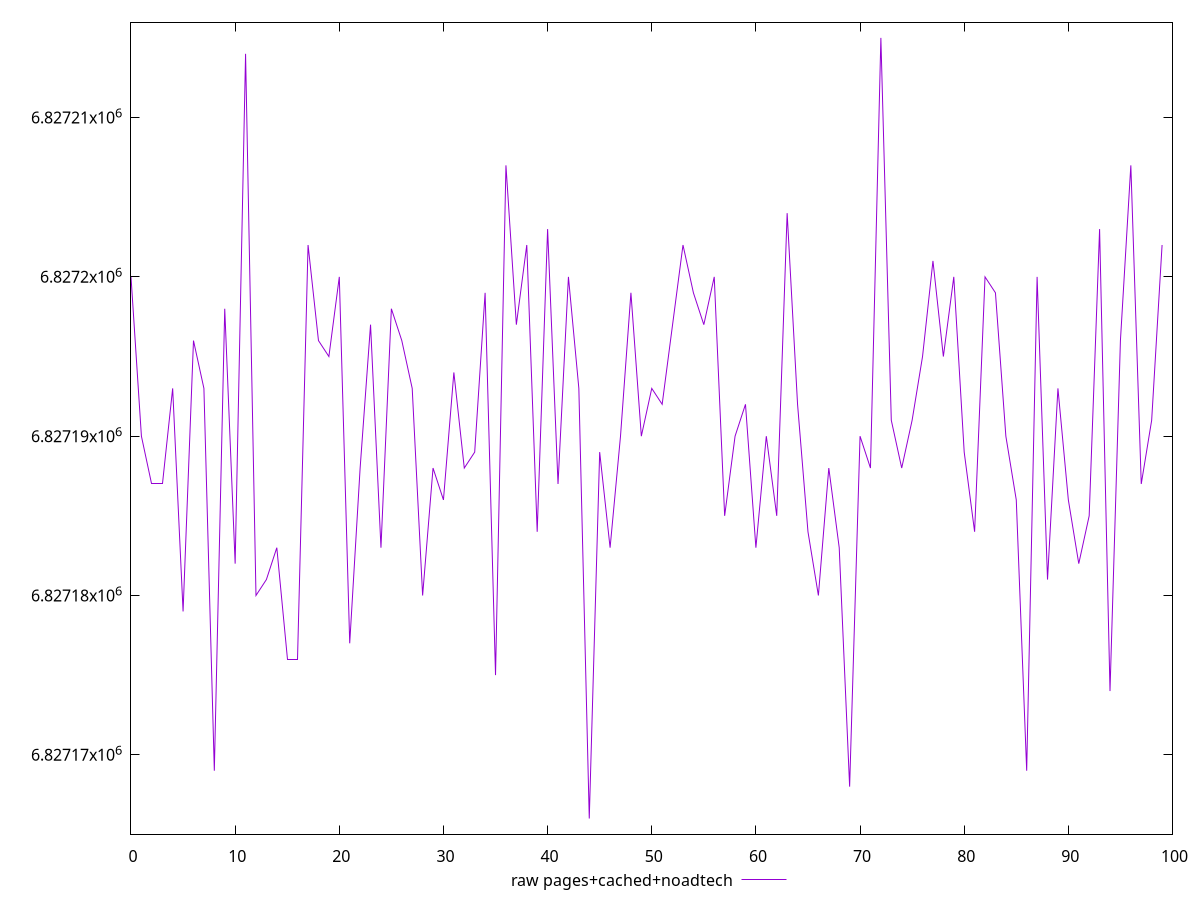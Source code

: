 $_rawPagesCachedNoadtech <<EOF
6827200
6827190
6827187
6827187
6827193
6827179
6827196
6827193
6827169
6827198
6827182
6827214
6827180
6827181
6827183
6827176
6827176
6827202
6827196
6827195
6827200
6827177
6827188
6827197
6827183
6827198
6827196
6827193
6827180
6827188
6827186
6827194
6827188
6827189
6827199
6827175
6827207
6827197
6827202
6827184
6827203
6827187
6827200
6827193
6827166
6827189
6827183
6827190
6827199
6827190
6827193
6827192
6827197
6827202
6827199
6827197
6827200
6827185
6827190
6827192
6827183
6827190
6827185
6827204
6827192
6827184
6827180
6827188
6827183
6827168
6827190
6827188
6827215
6827191
6827188
6827191
6827195
6827201
6827195
6827200
6827189
6827184
6827200
6827199
6827190
6827186
6827169
6827200
6827181
6827193
6827186
6827182
6827185
6827203
6827174
6827196
6827207
6827187
6827191
6827202
EOF
set key outside below
set terminal pngcairo
set output "report_00005_2020-11-02T22-26-11.212Z/total-byte-weight/pages+cached+noadtech//raw.png"
set yrange [6827165.02:6827215.98]
plot $_rawPagesCachedNoadtech title "raw pages+cached+noadtech" with line ,